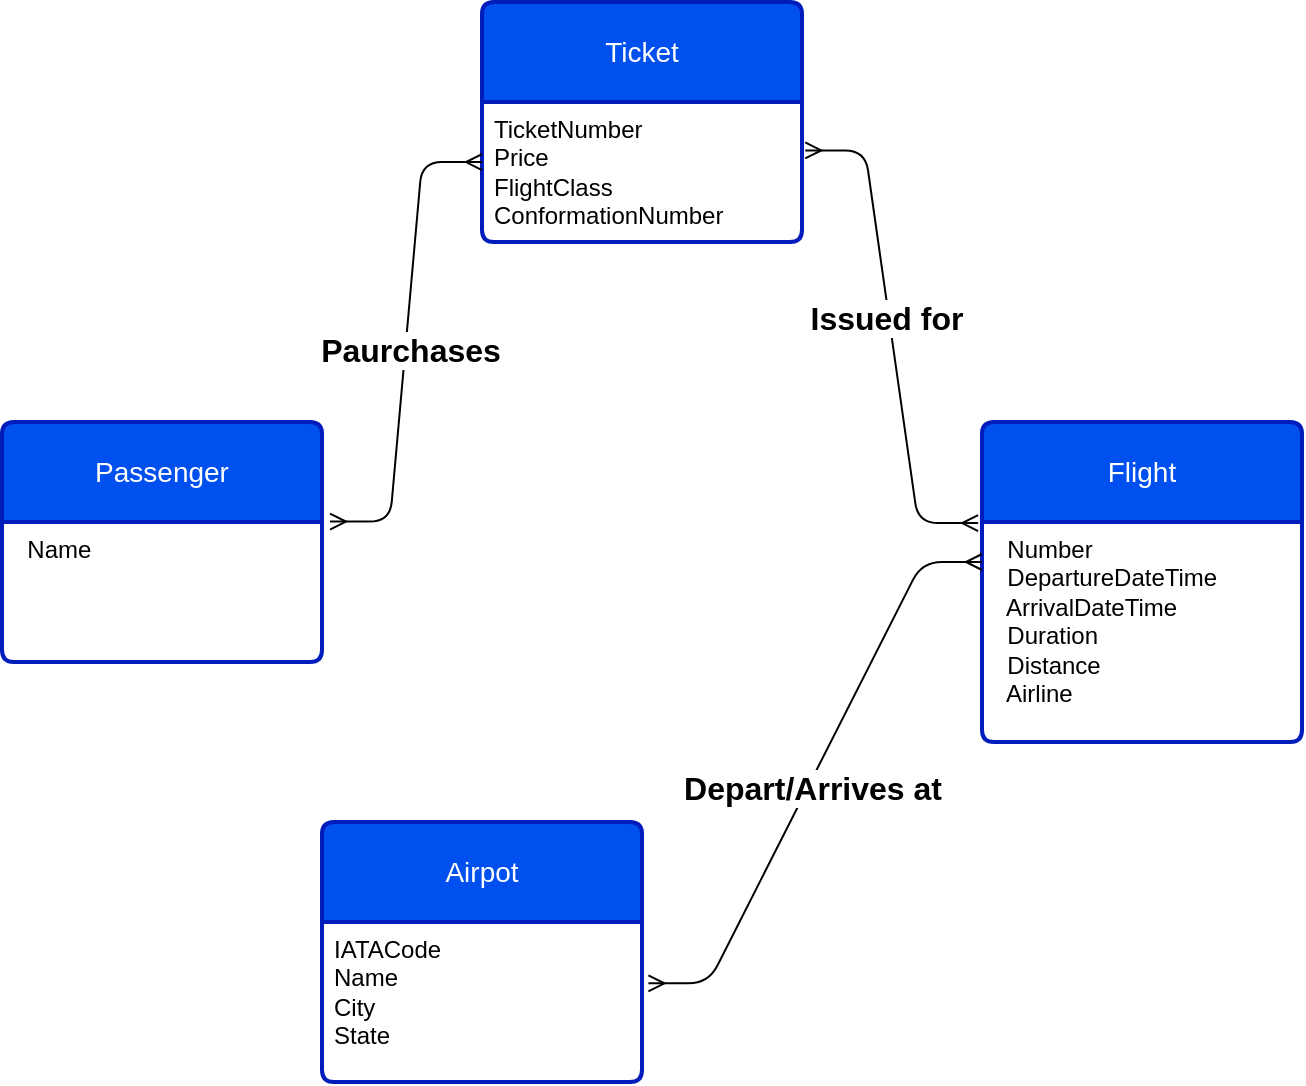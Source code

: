 <mxfile version="21.0.8" type="device"><diagram name="Page-1" id="PFS__W6jgV4PIYA4uEP6"><mxGraphModel dx="704" dy="387" grid="1" gridSize="10" guides="1" tooltips="1" connect="1" arrows="1" fold="1" page="1" pageScale="1" pageWidth="850" pageHeight="1100" math="0" shadow="0"><root><mxCell id="0"/><mxCell id="1" parent="0"/><mxCell id="EWVn1cwmRcfwswEqTkvL-1" value="Passenger" style="swimlane;childLayout=stackLayout;horizontal=1;startSize=50;horizontalStack=0;rounded=1;fontSize=14;fontStyle=0;strokeWidth=2;resizeParent=0;resizeLast=1;shadow=0;dashed=0;align=center;arcSize=4;whiteSpace=wrap;html=1;fillColor=#0050ef;fontColor=#ffffff;strokeColor=#001DBC;" vertex="1" parent="1"><mxGeometry x="20" y="360" width="160" height="120" as="geometry"/></mxCell><mxCell id="EWVn1cwmRcfwswEqTkvL-2" value="&amp;nbsp; Name&lt;br&gt;" style="align=left;strokeColor=none;fillColor=none;spacingLeft=4;fontSize=12;verticalAlign=top;resizable=0;rotatable=0;part=1;html=1;rounded=1;" vertex="1" parent="EWVn1cwmRcfwswEqTkvL-1"><mxGeometry y="50" width="160" height="70" as="geometry"/></mxCell><mxCell id="EWVn1cwmRcfwswEqTkvL-3" value="Flight" style="swimlane;childLayout=stackLayout;horizontal=1;startSize=50;horizontalStack=0;rounded=1;fontSize=14;fontStyle=0;strokeWidth=2;resizeParent=0;resizeLast=1;shadow=0;dashed=0;align=center;arcSize=4;whiteSpace=wrap;html=1;fillColor=#0050ef;fontColor=#ffffff;strokeColor=#001DBC;" vertex="1" parent="1"><mxGeometry x="510" y="360" width="160" height="160" as="geometry"/></mxCell><mxCell id="EWVn1cwmRcfwswEqTkvL-4" value="&amp;nbsp; Number&amp;nbsp;&lt;br&gt;&amp;nbsp; DepartureDateTime&lt;br&gt;&amp;nbsp; ArrivalDateTime&lt;br&gt;&amp;nbsp; Duration&lt;br&gt;&amp;nbsp; Distance&lt;br&gt;&amp;nbsp; Airline" style="align=left;strokeColor=none;fillColor=none;spacingLeft=4;fontSize=12;verticalAlign=top;resizable=0;rotatable=0;part=1;html=1;rounded=1;" vertex="1" parent="EWVn1cwmRcfwswEqTkvL-3"><mxGeometry y="50" width="160" height="110" as="geometry"/></mxCell><mxCell id="EWVn1cwmRcfwswEqTkvL-8" value="Airpot" style="swimlane;childLayout=stackLayout;horizontal=1;startSize=50;horizontalStack=0;rounded=1;fontSize=14;fontStyle=0;strokeWidth=2;resizeParent=0;resizeLast=1;shadow=0;dashed=0;align=center;arcSize=4;whiteSpace=wrap;html=1;fillColor=#0050ef;fontColor=#ffffff;strokeColor=#001DBC;" vertex="1" parent="1"><mxGeometry x="180" y="560" width="160" height="130" as="geometry"/></mxCell><mxCell id="EWVn1cwmRcfwswEqTkvL-9" value="IATACode&lt;br&gt;Name&lt;br&gt;City&lt;br&gt;State" style="align=left;strokeColor=none;fillColor=none;spacingLeft=4;fontSize=12;verticalAlign=top;resizable=0;rotatable=0;part=1;html=1;rounded=1;" vertex="1" parent="EWVn1cwmRcfwswEqTkvL-8"><mxGeometry y="50" width="160" height="80" as="geometry"/></mxCell><mxCell id="EWVn1cwmRcfwswEqTkvL-11" value="" style="edgeStyle=entityRelationEdgeStyle;fontSize=12;html=1;endArrow=ERmany;startArrow=ERmany;rounded=1;exitX=1.02;exitY=0.383;exitDx=0;exitDy=0;exitPerimeter=0;" edge="1" parent="1" source="EWVn1cwmRcfwswEqTkvL-9"><mxGeometry width="100" height="100" relative="1" as="geometry"><mxPoint x="390" y="330" as="sourcePoint"/><mxPoint x="510" y="430" as="targetPoint"/></mxGeometry></mxCell><mxCell id="EWVn1cwmRcfwswEqTkvL-12" value="Depart/Arrives at" style="edgeLabel;html=1;align=center;verticalAlign=middle;resizable=0;points=[];fontSize=16;fontStyle=1" vertex="1" connectable="0" parent="EWVn1cwmRcfwswEqTkvL-11"><mxGeometry x="-0.05" y="-2" relative="1" as="geometry"><mxPoint as="offset"/></mxGeometry></mxCell><mxCell id="EWVn1cwmRcfwswEqTkvL-13" value="Ticket" style="swimlane;childLayout=stackLayout;horizontal=1;startSize=50;horizontalStack=0;rounded=1;fontSize=14;fontStyle=0;strokeWidth=2;resizeParent=0;resizeLast=1;shadow=0;dashed=0;align=center;arcSize=4;whiteSpace=wrap;html=1;fillColor=#0050ef;fontColor=#ffffff;strokeColor=#001DBC;" vertex="1" parent="1"><mxGeometry x="260" y="150" width="160" height="120" as="geometry"/></mxCell><mxCell id="EWVn1cwmRcfwswEqTkvL-14" value="TicketNumber&lt;br&gt;Price&lt;br&gt;FlightClass&lt;br&gt;ConformationNumber" style="align=left;strokeColor=none;fillColor=none;spacingLeft=4;fontSize=12;verticalAlign=top;resizable=0;rotatable=0;part=1;html=1;rounded=1;" vertex="1" parent="EWVn1cwmRcfwswEqTkvL-13"><mxGeometry y="50" width="160" height="70" as="geometry"/></mxCell><mxCell id="EWVn1cwmRcfwswEqTkvL-15" value="" style="edgeStyle=entityRelationEdgeStyle;fontSize=12;html=1;endArrow=ERmany;startArrow=ERmany;rounded=1;exitX=1.025;exitY=0.415;exitDx=0;exitDy=0;entryX=0;entryY=0.429;entryDx=0;entryDy=0;entryPerimeter=0;exitPerimeter=0;" edge="1" parent="1" source="EWVn1cwmRcfwswEqTkvL-1" target="EWVn1cwmRcfwswEqTkvL-14"><mxGeometry width="100" height="100" relative="1" as="geometry"><mxPoint x="40" y="340" as="sourcePoint"/><mxPoint x="370" y="342" as="targetPoint"/></mxGeometry></mxCell><mxCell id="EWVn1cwmRcfwswEqTkvL-16" value="Paurchases" style="edgeLabel;html=1;align=center;verticalAlign=middle;resizable=0;points=[];rounded=1;fontSize=16;fontStyle=1" vertex="1" connectable="0" parent="EWVn1cwmRcfwswEqTkvL-15"><mxGeometry x="-0.054" y="-2" relative="1" as="geometry"><mxPoint y="-3" as="offset"/></mxGeometry></mxCell><mxCell id="EWVn1cwmRcfwswEqTkvL-17" value="" style="edgeStyle=entityRelationEdgeStyle;fontSize=12;html=1;endArrow=ERmany;startArrow=ERmany;rounded=1;exitX=1.01;exitY=0.346;exitDx=0;exitDy=0;entryX=-0.012;entryY=0.316;entryDx=0;entryDy=0;entryPerimeter=0;exitPerimeter=0;" edge="1" parent="1" source="EWVn1cwmRcfwswEqTkvL-14" target="EWVn1cwmRcfwswEqTkvL-3"><mxGeometry width="100" height="100" relative="1" as="geometry"><mxPoint x="330" y="280" as="sourcePoint"/><mxPoint x="660" y="282" as="targetPoint"/></mxGeometry></mxCell><mxCell id="EWVn1cwmRcfwswEqTkvL-18" value="Issued for" style="edgeLabel;html=1;align=center;verticalAlign=middle;resizable=0;points=[];rounded=1;fontSize=16;fontStyle=1" vertex="1" connectable="0" parent="EWVn1cwmRcfwswEqTkvL-17"><mxGeometry x="-0.054" y="-2" relative="1" as="geometry"><mxPoint y="-3" as="offset"/></mxGeometry></mxCell></root></mxGraphModel></diagram></mxfile>